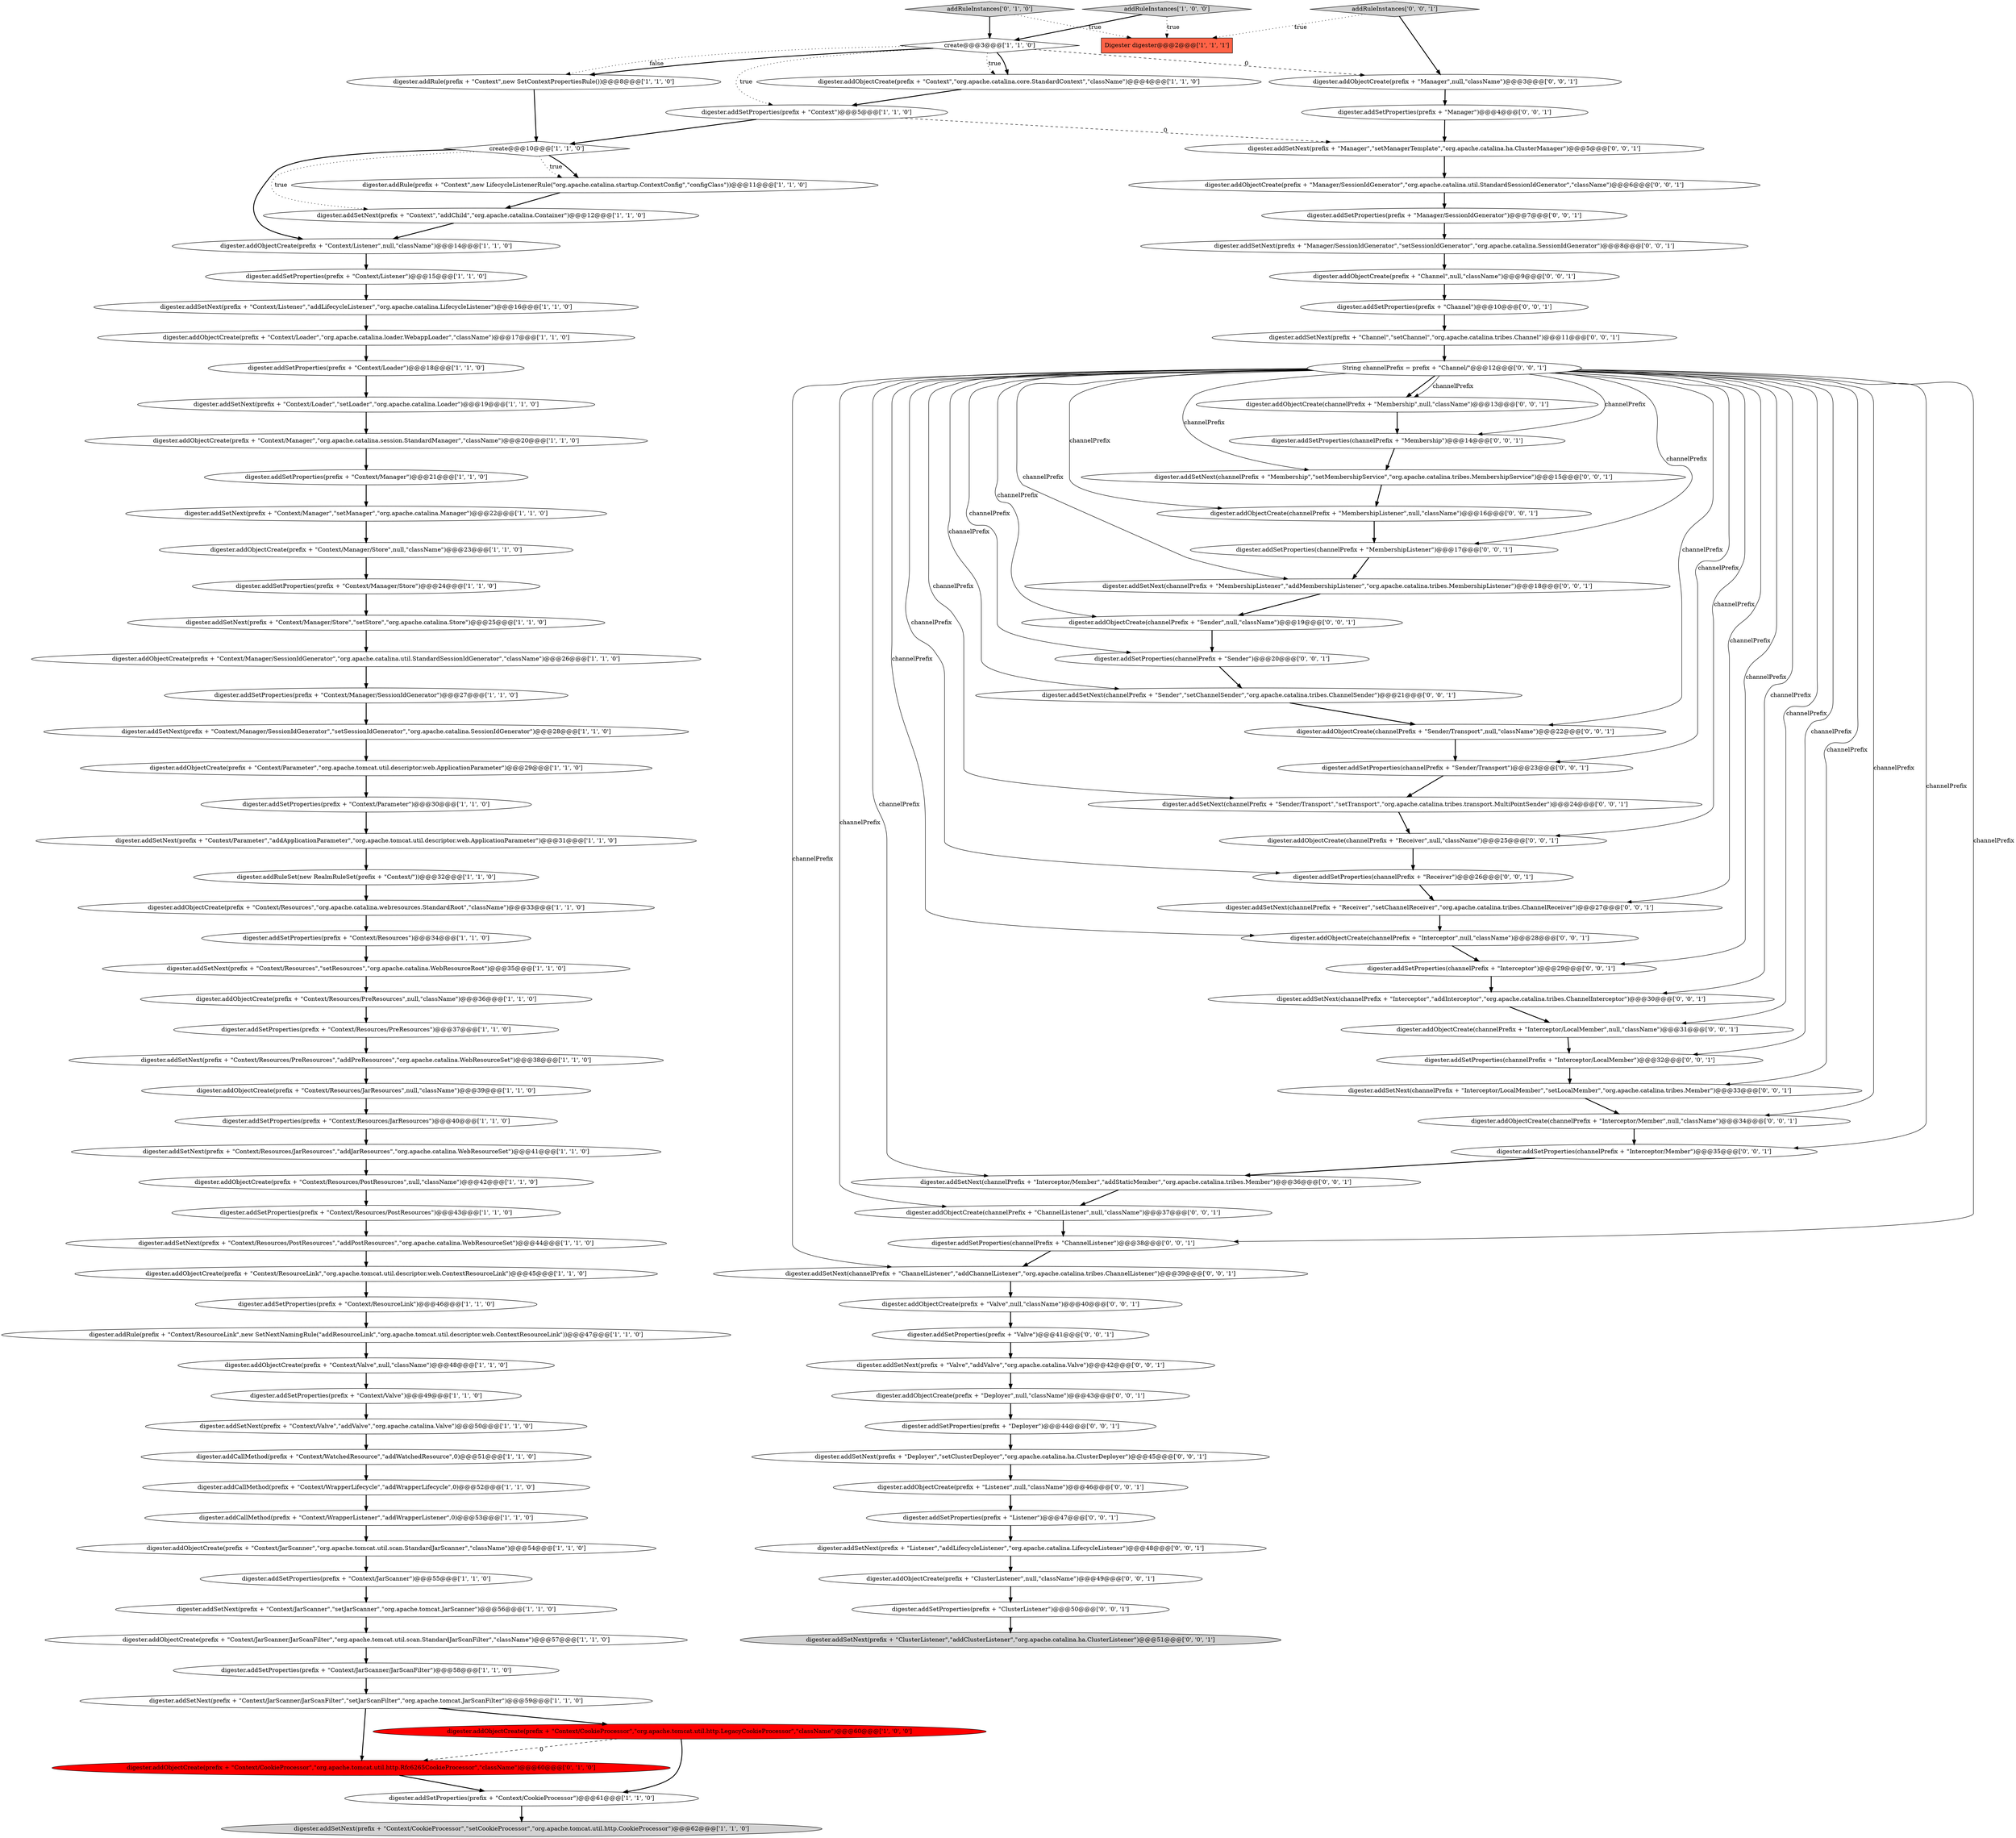 digraph {
29 [style = filled, label = "digester.addCallMethod(prefix + \"Context/WatchedResource\",\"addWatchedResource\",0)@@@51@@@['1', '1', '0']", fillcolor = white, shape = ellipse image = "AAA0AAABBB1BBB"];
106 [style = filled, label = "digester.addObjectCreate(channelPrefix + \"Interceptor/LocalMember\",null,\"className\")@@@31@@@['0', '0', '1']", fillcolor = white, shape = ellipse image = "AAA0AAABBB3BBB"];
36 [style = filled, label = "digester.addRule(prefix + \"Context\",new SetContextPropertiesRule())@@@8@@@['1', '1', '0']", fillcolor = white, shape = ellipse image = "AAA0AAABBB1BBB"];
74 [style = filled, label = "digester.addSetNext(prefix + \"Deployer\",\"setClusterDeployer\",\"org.apache.catalina.ha.ClusterDeployer\")@@@45@@@['0', '0', '1']", fillcolor = white, shape = ellipse image = "AAA0AAABBB3BBB"];
103 [style = filled, label = "digester.addObjectCreate(prefix + \"Listener\",null,\"className\")@@@46@@@['0', '0', '1']", fillcolor = white, shape = ellipse image = "AAA0AAABBB3BBB"];
15 [style = filled, label = "digester.addSetProperties(prefix + \"Context/Loader\")@@@18@@@['1', '1', '0']", fillcolor = white, shape = ellipse image = "AAA0AAABBB1BBB"];
100 [style = filled, label = "digester.addObjectCreate(channelPrefix + \"ChannelListener\",null,\"className\")@@@37@@@['0', '0', '1']", fillcolor = white, shape = ellipse image = "AAA0AAABBB3BBB"];
109 [style = filled, label = "digester.addSetNext(channelPrefix + \"Interceptor/Member\",\"addStaticMember\",\"org.apache.catalina.tribes.Member\")@@@36@@@['0', '0', '1']", fillcolor = white, shape = ellipse image = "AAA0AAABBB3BBB"];
99 [style = filled, label = "digester.addObjectCreate(prefix + \"ClusterListener\",null,\"className\")@@@49@@@['0', '0', '1']", fillcolor = white, shape = ellipse image = "AAA0AAABBB3BBB"];
55 [style = filled, label = "digester.addSetProperties(prefix + \"Context/Valve\")@@@49@@@['1', '1', '0']", fillcolor = white, shape = ellipse image = "AAA0AAABBB1BBB"];
86 [style = filled, label = "digester.addSetProperties(prefix + \"Channel\")@@@10@@@['0', '0', '1']", fillcolor = white, shape = ellipse image = "AAA0AAABBB3BBB"];
53 [style = filled, label = "digester.addObjectCreate(prefix + \"Context/Resources\",\"org.apache.catalina.webresources.StandardRoot\",\"className\")@@@33@@@['1', '1', '0']", fillcolor = white, shape = ellipse image = "AAA0AAABBB1BBB"];
93 [style = filled, label = "digester.addObjectCreate(channelPrefix + \"Interceptor\",null,\"className\")@@@28@@@['0', '0', '1']", fillcolor = white, shape = ellipse image = "AAA0AAABBB3BBB"];
82 [style = filled, label = "digester.addObjectCreate(channelPrefix + \"Membership\",null,\"className\")@@@13@@@['0', '0', '1']", fillcolor = white, shape = ellipse image = "AAA0AAABBB3BBB"];
108 [style = filled, label = "digester.addSetProperties(prefix + \"Listener\")@@@47@@@['0', '0', '1']", fillcolor = white, shape = ellipse image = "AAA0AAABBB3BBB"];
44 [style = filled, label = "digester.addSetNext(prefix + \"Context/JarScanner\",\"setJarScanner\",\"org.apache.tomcat.JarScanner\")@@@56@@@['1', '1', '0']", fillcolor = white, shape = ellipse image = "AAA0AAABBB1BBB"];
73 [style = filled, label = "digester.addSetNext(prefix + \"Valve\",\"addValve\",\"org.apache.catalina.Valve\")@@@42@@@['0', '0', '1']", fillcolor = white, shape = ellipse image = "AAA0AAABBB3BBB"];
94 [style = filled, label = "digester.addSetProperties(prefix + \"Deployer\")@@@44@@@['0', '0', '1']", fillcolor = white, shape = ellipse image = "AAA0AAABBB3BBB"];
79 [style = filled, label = "digester.addSetProperties(channelPrefix + \"Receiver\")@@@26@@@['0', '0', '1']", fillcolor = white, shape = ellipse image = "AAA0AAABBB3BBB"];
25 [style = filled, label = "digester.addSetNext(prefix + \"Context/Resources/JarResources\",\"addJarResources\",\"org.apache.catalina.WebResourceSet\")@@@41@@@['1', '1', '0']", fillcolor = white, shape = ellipse image = "AAA0AAABBB1BBB"];
22 [style = filled, label = "digester.addSetNext(prefix + \"Context/Manager/Store\",\"setStore\",\"org.apache.catalina.Store\")@@@25@@@['1', '1', '0']", fillcolor = white, shape = ellipse image = "AAA0AAABBB1BBB"];
41 [style = filled, label = "digester.addObjectCreate(prefix + \"Context/JarScanner/JarScanFilter\",\"org.apache.tomcat.util.scan.StandardJarScanFilter\",\"className\")@@@57@@@['1', '1', '0']", fillcolor = white, shape = ellipse image = "AAA0AAABBB1BBB"];
20 [style = filled, label = "digester.addRule(prefix + \"Context/ResourceLink\",new SetNextNamingRule(\"addResourceLink\",\"org.apache.tomcat.util.descriptor.web.ContextResourceLink\"))@@@47@@@['1', '1', '0']", fillcolor = white, shape = ellipse image = "AAA0AAABBB1BBB"];
2 [style = filled, label = "digester.addSetProperties(prefix + \"Context/JarScanner\")@@@55@@@['1', '1', '0']", fillcolor = white, shape = ellipse image = "AAA0AAABBB1BBB"];
39 [style = filled, label = "digester.addSetProperties(prefix + \"Context/CookieProcessor\")@@@61@@@['1', '1', '0']", fillcolor = white, shape = ellipse image = "AAA0AAABBB1BBB"];
4 [style = filled, label = "digester.addObjectCreate(prefix + \"Context/Manager/Store\",null,\"className\")@@@23@@@['1', '1', '0']", fillcolor = white, shape = ellipse image = "AAA0AAABBB1BBB"];
91 [style = filled, label = "digester.addObjectCreate(prefix + \"Channel\",null,\"className\")@@@9@@@['0', '0', '1']", fillcolor = white, shape = ellipse image = "AAA0AAABBB3BBB"];
52 [style = filled, label = "digester.addObjectCreate(prefix + \"Context/Parameter\",\"org.apache.tomcat.util.descriptor.web.ApplicationParameter\")@@@29@@@['1', '1', '0']", fillcolor = white, shape = ellipse image = "AAA0AAABBB1BBB"];
51 [style = filled, label = "digester.addSetProperties(prefix + \"Context/Manager\")@@@21@@@['1', '1', '0']", fillcolor = white, shape = ellipse image = "AAA0AAABBB1BBB"];
17 [style = filled, label = "digester.addSetNext(prefix + \"Context/Parameter\",\"addApplicationParameter\",\"org.apache.tomcat.util.descriptor.web.ApplicationParameter\")@@@31@@@['1', '1', '0']", fillcolor = white, shape = ellipse image = "AAA0AAABBB1BBB"];
90 [style = filled, label = "digester.addSetProperties(channelPrefix + \"Interceptor\")@@@29@@@['0', '0', '1']", fillcolor = white, shape = ellipse image = "AAA0AAABBB3BBB"];
11 [style = filled, label = "digester.addObjectCreate(prefix + \"Context/Manager/SessionIdGenerator\",\"org.apache.catalina.util.StandardSessionIdGenerator\",\"className\")@@@26@@@['1', '1', '0']", fillcolor = white, shape = ellipse image = "AAA0AAABBB1BBB"];
1 [style = filled, label = "digester.addObjectCreate(prefix + \"Context/ResourceLink\",\"org.apache.tomcat.util.descriptor.web.ContextResourceLink\")@@@45@@@['1', '1', '0']", fillcolor = white, shape = ellipse image = "AAA0AAABBB1BBB"];
23 [style = filled, label = "digester.addObjectCreate(prefix + \"Context/Listener\",null,\"className\")@@@14@@@['1', '1', '0']", fillcolor = white, shape = ellipse image = "AAA0AAABBB1BBB"];
43 [style = filled, label = "digester.addObjectCreate(prefix + \"Context/Resources/JarResources\",null,\"className\")@@@39@@@['1', '1', '0']", fillcolor = white, shape = ellipse image = "AAA0AAABBB1BBB"];
81 [style = filled, label = "digester.addSetNext(channelPrefix + \"Interceptor\",\"addInterceptor\",\"org.apache.catalina.tribes.ChannelInterceptor\")@@@30@@@['0', '0', '1']", fillcolor = white, shape = ellipse image = "AAA0AAABBB3BBB"];
10 [style = filled, label = "digester.addSetNext(prefix + \"Context\",\"addChild\",\"org.apache.catalina.Container\")@@@12@@@['1', '1', '0']", fillcolor = white, shape = ellipse image = "AAA0AAABBB1BBB"];
46 [style = filled, label = "digester.addSetNext(prefix + \"Context/Resources\",\"setResources\",\"org.apache.catalina.WebResourceRoot\")@@@35@@@['1', '1', '0']", fillcolor = white, shape = ellipse image = "AAA0AAABBB1BBB"];
64 [style = filled, label = "digester.addSetProperties(prefix + \"Manager\")@@@4@@@['0', '0', '1']", fillcolor = white, shape = ellipse image = "AAA0AAABBB3BBB"];
31 [style = filled, label = "digester.addSetNext(prefix + \"Context/Resources/PreResources\",\"addPreResources\",\"org.apache.catalina.WebResourceSet\")@@@38@@@['1', '1', '0']", fillcolor = white, shape = ellipse image = "AAA0AAABBB1BBB"];
28 [style = filled, label = "create@@@3@@@['1', '1', '0']", fillcolor = white, shape = diamond image = "AAA0AAABBB1BBB"];
72 [style = filled, label = "digester.addObjectCreate(prefix + \"Manager/SessionIdGenerator\",\"org.apache.catalina.util.StandardSessionIdGenerator\",\"className\")@@@6@@@['0', '0', '1']", fillcolor = white, shape = ellipse image = "AAA0AAABBB3BBB"];
14 [style = filled, label = "addRuleInstances['1', '0', '0']", fillcolor = lightgray, shape = diamond image = "AAA0AAABBB1BBB"];
75 [style = filled, label = "digester.addObjectCreate(channelPrefix + \"Interceptor/Member\",null,\"className\")@@@34@@@['0', '0', '1']", fillcolor = white, shape = ellipse image = "AAA0AAABBB3BBB"];
56 [style = filled, label = "digester.addSetProperties(prefix + \"Context/Resources\")@@@34@@@['1', '1', '0']", fillcolor = white, shape = ellipse image = "AAA0AAABBB1BBB"];
3 [style = filled, label = "digester.addSetProperties(prefix + \"Context/Manager/SessionIdGenerator\")@@@27@@@['1', '1', '0']", fillcolor = white, shape = ellipse image = "AAA0AAABBB1BBB"];
40 [style = filled, label = "digester.addSetProperties(prefix + \"Context/Resources/PostResources\")@@@43@@@['1', '1', '0']", fillcolor = white, shape = ellipse image = "AAA0AAABBB1BBB"];
21 [style = filled, label = "digester.addSetProperties(prefix + \"Context/JarScanner/JarScanFilter\")@@@58@@@['1', '1', '0']", fillcolor = white, shape = ellipse image = "AAA0AAABBB1BBB"];
42 [style = filled, label = "digester.addSetNext(prefix + \"Context/Listener\",\"addLifecycleListener\",\"org.apache.catalina.LifecycleListener\")@@@16@@@['1', '1', '0']", fillcolor = white, shape = ellipse image = "AAA0AAABBB1BBB"];
57 [style = filled, label = "digester.addSetProperties(prefix + \"Context/Listener\")@@@15@@@['1', '1', '0']", fillcolor = white, shape = ellipse image = "AAA0AAABBB1BBB"];
27 [style = filled, label = "digester.addObjectCreate(prefix + \"Context/Resources/PreResources\",null,\"className\")@@@36@@@['1', '1', '0']", fillcolor = white, shape = ellipse image = "AAA0AAABBB1BBB"];
84 [style = filled, label = "digester.addSetNext(prefix + \"Manager\",\"setManagerTemplate\",\"org.apache.catalina.ha.ClusterManager\")@@@5@@@['0', '0', '1']", fillcolor = white, shape = ellipse image = "AAA0AAABBB3BBB"];
26 [style = filled, label = "digester.addRule(prefix + \"Context\",new LifecycleListenerRule(\"org.apache.catalina.startup.ContextConfig\",\"configClass\"))@@@11@@@['1', '1', '0']", fillcolor = white, shape = ellipse image = "AAA0AAABBB1BBB"];
70 [style = filled, label = "digester.addSetNext(channelPrefix + \"Sender/Transport\",\"setTransport\",\"org.apache.catalina.tribes.transport.MultiPointSender\")@@@24@@@['0', '0', '1']", fillcolor = white, shape = ellipse image = "AAA0AAABBB3BBB"];
63 [style = filled, label = "digester.addObjectCreate(channelPrefix + \"Sender/Transport\",null,\"className\")@@@22@@@['0', '0', '1']", fillcolor = white, shape = ellipse image = "AAA0AAABBB3BBB"];
18 [style = filled, label = "digester.addCallMethod(prefix + \"Context/WrapperLifecycle\",\"addWrapperLifecycle\",0)@@@52@@@['1', '1', '0']", fillcolor = white, shape = ellipse image = "AAA0AAABBB1BBB"];
78 [style = filled, label = "digester.addObjectCreate(channelPrefix + \"MembershipListener\",null,\"className\")@@@16@@@['0', '0', '1']", fillcolor = white, shape = ellipse image = "AAA0AAABBB3BBB"];
83 [style = filled, label = "digester.addSetProperties(channelPrefix + \"Interceptor/Member\")@@@35@@@['0', '0', '1']", fillcolor = white, shape = ellipse image = "AAA0AAABBB3BBB"];
85 [style = filled, label = "digester.addSetNext(channelPrefix + \"Sender\",\"setChannelSender\",\"org.apache.catalina.tribes.ChannelSender\")@@@21@@@['0', '0', '1']", fillcolor = white, shape = ellipse image = "AAA0AAABBB3BBB"];
12 [style = filled, label = "digester.addSetProperties(prefix + \"Context\")@@@5@@@['1', '1', '0']", fillcolor = white, shape = ellipse image = "AAA0AAABBB1BBB"];
8 [style = filled, label = "digester.addSetNext(prefix + \"Context/CookieProcessor\",\"setCookieProcessor\",\"org.apache.tomcat.util.http.CookieProcessor\")@@@62@@@['1', '1', '0']", fillcolor = lightgray, shape = ellipse image = "AAA0AAABBB1BBB"];
16 [style = filled, label = "digester.addSetNext(prefix + \"Context/Manager/SessionIdGenerator\",\"setSessionIdGenerator\",\"org.apache.catalina.SessionIdGenerator\")@@@28@@@['1', '1', '0']", fillcolor = white, shape = ellipse image = "AAA0AAABBB1BBB"];
35 [style = filled, label = "digester.addRuleSet(new RealmRuleSet(prefix + \"Context/\"))@@@32@@@['1', '1', '0']", fillcolor = white, shape = ellipse image = "AAA0AAABBB1BBB"];
68 [style = filled, label = "digester.addSetProperties(channelPrefix + \"Interceptor/LocalMember\")@@@32@@@['0', '0', '1']", fillcolor = white, shape = ellipse image = "AAA0AAABBB3BBB"];
7 [style = filled, label = "digester.addSetProperties(prefix + \"Context/Parameter\")@@@30@@@['1', '1', '0']", fillcolor = white, shape = ellipse image = "AAA0AAABBB1BBB"];
37 [style = filled, label = "digester.addSetNext(prefix + \"Context/Valve\",\"addValve\",\"org.apache.catalina.Valve\")@@@50@@@['1', '1', '0']", fillcolor = white, shape = ellipse image = "AAA0AAABBB1BBB"];
96 [style = filled, label = "addRuleInstances['0', '0', '1']", fillcolor = lightgray, shape = diamond image = "AAA0AAABBB3BBB"];
98 [style = filled, label = "digester.addObjectCreate(prefix + \"Valve\",null,\"className\")@@@40@@@['0', '0', '1']", fillcolor = white, shape = ellipse image = "AAA0AAABBB3BBB"];
9 [style = filled, label = "digester.addSetProperties(prefix + \"Context/Manager/Store\")@@@24@@@['1', '1', '0']", fillcolor = white, shape = ellipse image = "AAA0AAABBB1BBB"];
47 [style = filled, label = "digester.addSetNext(prefix + \"Context/Resources/PostResources\",\"addPostResources\",\"org.apache.catalina.WebResourceSet\")@@@44@@@['1', '1', '0']", fillcolor = white, shape = ellipse image = "AAA0AAABBB1BBB"];
38 [style = filled, label = "digester.addCallMethod(prefix + \"Context/WrapperListener\",\"addWrapperListener\",0)@@@53@@@['1', '1', '0']", fillcolor = white, shape = ellipse image = "AAA0AAABBB1BBB"];
45 [style = filled, label = "Digester digester@@@2@@@['1', '1', '1']", fillcolor = tomato, shape = box image = "AAA0AAABBB1BBB"];
54 [style = filled, label = "digester.addObjectCreate(prefix + \"Context\",\"org.apache.catalina.core.StandardContext\",\"className\")@@@4@@@['1', '1', '0']", fillcolor = white, shape = ellipse image = "AAA0AAABBB1BBB"];
101 [style = filled, label = "digester.addSetNext(channelPrefix + \"Interceptor/LocalMember\",\"setLocalMember\",\"org.apache.catalina.tribes.Member\")@@@33@@@['0', '0', '1']", fillcolor = white, shape = ellipse image = "AAA0AAABBB3BBB"];
62 [style = filled, label = "String channelPrefix = prefix + \"Channel/\"@@@12@@@['0', '0', '1']", fillcolor = white, shape = ellipse image = "AAA0AAABBB3BBB"];
6 [style = filled, label = "digester.addSetNext(prefix + \"Context/Manager\",\"setManager\",\"org.apache.catalina.Manager\")@@@22@@@['1', '1', '0']", fillcolor = white, shape = ellipse image = "AAA0AAABBB1BBB"];
61 [style = filled, label = "digester.addSetProperties(channelPrefix + \"ChannelListener\")@@@38@@@['0', '0', '1']", fillcolor = white, shape = ellipse image = "AAA0AAABBB3BBB"];
66 [style = filled, label = "digester.addSetProperties(prefix + \"ClusterListener\")@@@50@@@['0', '0', '1']", fillcolor = white, shape = ellipse image = "AAA0AAABBB3BBB"];
77 [style = filled, label = "digester.addSetProperties(channelPrefix + \"Membership\")@@@14@@@['0', '0', '1']", fillcolor = white, shape = ellipse image = "AAA0AAABBB3BBB"];
88 [style = filled, label = "digester.addSetProperties(prefix + \"Manager/SessionIdGenerator\")@@@7@@@['0', '0', '1']", fillcolor = white, shape = ellipse image = "AAA0AAABBB3BBB"];
95 [style = filled, label = "digester.addSetNext(channelPrefix + \"MembershipListener\",\"addMembershipListener\",\"org.apache.catalina.tribes.MembershipListener\")@@@18@@@['0', '0', '1']", fillcolor = white, shape = ellipse image = "AAA0AAABBB3BBB"];
5 [style = filled, label = "digester.addObjectCreate(prefix + \"Context/JarScanner\",\"org.apache.tomcat.util.scan.StandardJarScanner\",\"className\")@@@54@@@['1', '1', '0']", fillcolor = white, shape = ellipse image = "AAA0AAABBB1BBB"];
67 [style = filled, label = "digester.addObjectCreate(prefix + \"Manager\",null,\"className\")@@@3@@@['0', '0', '1']", fillcolor = white, shape = ellipse image = "AAA0AAABBB3BBB"];
102 [style = filled, label = "digester.addSetProperties(prefix + \"Valve\")@@@41@@@['0', '0', '1']", fillcolor = white, shape = ellipse image = "AAA0AAABBB3BBB"];
80 [style = filled, label = "digester.addSetNext(prefix + \"Channel\",\"setChannel\",\"org.apache.catalina.tribes.Channel\")@@@11@@@['0', '0', '1']", fillcolor = white, shape = ellipse image = "AAA0AAABBB3BBB"];
32 [style = filled, label = "digester.addObjectCreate(prefix + \"Context/Resources/PostResources\",null,\"className\")@@@42@@@['1', '1', '0']", fillcolor = white, shape = ellipse image = "AAA0AAABBB1BBB"];
19 [style = filled, label = "digester.addSetProperties(prefix + \"Context/Resources/PreResources\")@@@37@@@['1', '1', '0']", fillcolor = white, shape = ellipse image = "AAA0AAABBB1BBB"];
105 [style = filled, label = "digester.addSetNext(channelPrefix + \"ChannelListener\",\"addChannelListener\",\"org.apache.catalina.tribes.ChannelListener\")@@@39@@@['0', '0', '1']", fillcolor = white, shape = ellipse image = "AAA0AAABBB3BBB"];
50 [style = filled, label = "digester.addObjectCreate(prefix + \"Context/Loader\",\"org.apache.catalina.loader.WebappLoader\",\"className\")@@@17@@@['1', '1', '0']", fillcolor = white, shape = ellipse image = "AAA0AAABBB1BBB"];
0 [style = filled, label = "digester.addSetProperties(prefix + \"Context/Resources/JarResources\")@@@40@@@['1', '1', '0']", fillcolor = white, shape = ellipse image = "AAA0AAABBB1BBB"];
104 [style = filled, label = "digester.addSetNext(channelPrefix + \"Receiver\",\"setChannelReceiver\",\"org.apache.catalina.tribes.ChannelReceiver\")@@@27@@@['0', '0', '1']", fillcolor = white, shape = ellipse image = "AAA0AAABBB3BBB"];
30 [style = filled, label = "digester.addSetNext(prefix + \"Context/Loader\",\"setLoader\",\"org.apache.catalina.Loader\")@@@19@@@['1', '1', '0']", fillcolor = white, shape = ellipse image = "AAA0AAABBB1BBB"];
97 [style = filled, label = "digester.addSetNext(channelPrefix + \"Membership\",\"setMembershipService\",\"org.apache.catalina.tribes.MembershipService\")@@@15@@@['0', '0', '1']", fillcolor = white, shape = ellipse image = "AAA0AAABBB3BBB"];
71 [style = filled, label = "digester.addObjectCreate(channelPrefix + \"Receiver\",null,\"className\")@@@25@@@['0', '0', '1']", fillcolor = white, shape = ellipse image = "AAA0AAABBB3BBB"];
92 [style = filled, label = "digester.addSetNext(prefix + \"Manager/SessionIdGenerator\",\"setSessionIdGenerator\",\"org.apache.catalina.SessionIdGenerator\")@@@8@@@['0', '0', '1']", fillcolor = white, shape = ellipse image = "AAA0AAABBB3BBB"];
89 [style = filled, label = "digester.addObjectCreate(prefix + \"Deployer\",null,\"className\")@@@43@@@['0', '0', '1']", fillcolor = white, shape = ellipse image = "AAA0AAABBB3BBB"];
34 [style = filled, label = "digester.addObjectCreate(prefix + \"Context/Valve\",null,\"className\")@@@48@@@['1', '1', '0']", fillcolor = white, shape = ellipse image = "AAA0AAABBB1BBB"];
24 [style = filled, label = "digester.addObjectCreate(prefix + \"Context/Manager\",\"org.apache.catalina.session.StandardManager\",\"className\")@@@20@@@['1', '1', '0']", fillcolor = white, shape = ellipse image = "AAA0AAABBB1BBB"];
69 [style = filled, label = "digester.addSetProperties(channelPrefix + \"Sender\")@@@20@@@['0', '0', '1']", fillcolor = white, shape = ellipse image = "AAA0AAABBB3BBB"];
58 [style = filled, label = "digester.addObjectCreate(prefix + \"Context/CookieProcessor\",\"org.apache.tomcat.util.http.Rfc6265CookieProcessor\",\"className\")@@@60@@@['0', '1', '0']", fillcolor = red, shape = ellipse image = "AAA1AAABBB2BBB"];
87 [style = filled, label = "digester.addSetProperties(channelPrefix + \"MembershipListener\")@@@17@@@['0', '0', '1']", fillcolor = white, shape = ellipse image = "AAA0AAABBB3BBB"];
13 [style = filled, label = "digester.addSetProperties(prefix + \"Context/ResourceLink\")@@@46@@@['1', '1', '0']", fillcolor = white, shape = ellipse image = "AAA0AAABBB1BBB"];
76 [style = filled, label = "digester.addObjectCreate(channelPrefix + \"Sender\",null,\"className\")@@@19@@@['0', '0', '1']", fillcolor = white, shape = ellipse image = "AAA0AAABBB3BBB"];
59 [style = filled, label = "addRuleInstances['0', '1', '0']", fillcolor = lightgray, shape = diamond image = "AAA0AAABBB2BBB"];
65 [style = filled, label = "digester.addSetProperties(channelPrefix + \"Sender/Transport\")@@@23@@@['0', '0', '1']", fillcolor = white, shape = ellipse image = "AAA0AAABBB3BBB"];
33 [style = filled, label = "digester.addSetNext(prefix + \"Context/JarScanner/JarScanFilter\",\"setJarScanFilter\",\"org.apache.tomcat.JarScanFilter\")@@@59@@@['1', '1', '0']", fillcolor = white, shape = ellipse image = "AAA0AAABBB1BBB"];
48 [style = filled, label = "digester.addObjectCreate(prefix + \"Context/CookieProcessor\",\"org.apache.tomcat.util.http.LegacyCookieProcessor\",\"className\")@@@60@@@['1', '0', '0']", fillcolor = red, shape = ellipse image = "AAA1AAABBB1BBB"];
107 [style = filled, label = "digester.addSetNext(prefix + \"ClusterListener\",\"addClusterListener\",\"org.apache.catalina.ha.ClusterListener\")@@@51@@@['0', '0', '1']", fillcolor = lightgray, shape = ellipse image = "AAA0AAABBB3BBB"];
49 [style = filled, label = "create@@@10@@@['1', '1', '0']", fillcolor = white, shape = diamond image = "AAA0AAABBB1BBB"];
60 [style = filled, label = "digester.addSetNext(prefix + \"Listener\",\"addLifecycleListener\",\"org.apache.catalina.LifecycleListener\")@@@48@@@['0', '0', '1']", fillcolor = white, shape = ellipse image = "AAA0AAABBB3BBB"];
68->101 [style = bold, label=""];
75->83 [style = bold, label=""];
62->77 [style = solid, label="channelPrefix"];
77->97 [style = bold, label=""];
16->52 [style = bold, label=""];
26->10 [style = bold, label=""];
62->83 [style = solid, label="channelPrefix"];
14->45 [style = dotted, label="true"];
66->107 [style = bold, label=""];
103->108 [style = bold, label=""];
14->28 [style = bold, label=""];
89->94 [style = bold, label=""];
12->84 [style = dashed, label="0"];
3->16 [style = bold, label=""];
91->86 [style = bold, label=""];
74->103 [style = bold, label=""];
1->13 [style = bold, label=""];
62->106 [style = solid, label="channelPrefix"];
48->39 [style = bold, label=""];
23->57 [style = bold, label=""];
29->18 [style = bold, label=""];
62->93 [style = solid, label="channelPrefix"];
62->68 [style = solid, label="channelPrefix"];
70->71 [style = bold, label=""];
0->25 [style = bold, label=""];
2->44 [style = bold, label=""];
40->47 [style = bold, label=""];
33->48 [style = bold, label=""];
43->0 [style = bold, label=""];
27->19 [style = bold, label=""];
108->60 [style = bold, label=""];
48->58 [style = dashed, label="0"];
55->37 [style = bold, label=""];
17->35 [style = bold, label=""];
64->84 [style = bold, label=""];
18->38 [style = bold, label=""];
62->70 [style = solid, label="channelPrefix"];
73->89 [style = bold, label=""];
28->36 [style = bold, label=""];
67->64 [style = bold, label=""];
93->90 [style = bold, label=""];
62->82 [style = bold, label=""];
20->34 [style = bold, label=""];
41->21 [style = bold, label=""];
54->12 [style = bold, label=""];
71->79 [style = bold, label=""];
39->8 [style = bold, label=""];
85->63 [style = bold, label=""];
37->29 [style = bold, label=""];
28->54 [style = bold, label=""];
56->46 [style = bold, label=""];
62->63 [style = solid, label="channelPrefix"];
87->95 [style = bold, label=""];
84->72 [style = bold, label=""];
58->39 [style = bold, label=""];
49->10 [style = dotted, label="true"];
6->4 [style = bold, label=""];
101->75 [style = bold, label=""];
100->61 [style = bold, label=""];
62->101 [style = solid, label="channelPrefix"];
36->49 [style = bold, label=""];
62->87 [style = solid, label="channelPrefix"];
44->41 [style = bold, label=""];
28->36 [style = dotted, label="false"];
53->56 [style = bold, label=""];
52->7 [style = bold, label=""];
28->67 [style = dashed, label="0"];
59->28 [style = bold, label=""];
62->81 [style = solid, label="channelPrefix"];
102->73 [style = bold, label=""];
33->58 [style = bold, label=""];
22->11 [style = bold, label=""];
62->65 [style = solid, label="channelPrefix"];
105->98 [style = bold, label=""];
62->105 [style = solid, label="channelPrefix"];
47->1 [style = bold, label=""];
9->22 [style = bold, label=""];
62->97 [style = solid, label="channelPrefix"];
4->9 [style = bold, label=""];
38->5 [style = bold, label=""];
62->100 [style = solid, label="channelPrefix"];
30->24 [style = bold, label=""];
24->51 [style = bold, label=""];
94->74 [style = bold, label=""];
7->17 [style = bold, label=""];
63->65 [style = bold, label=""];
104->93 [style = bold, label=""];
82->77 [style = bold, label=""];
62->90 [style = solid, label="channelPrefix"];
95->76 [style = bold, label=""];
78->87 [style = bold, label=""];
80->62 [style = bold, label=""];
79->104 [style = bold, label=""];
34->55 [style = bold, label=""];
49->23 [style = bold, label=""];
51->6 [style = bold, label=""];
62->76 [style = solid, label="channelPrefix"];
12->49 [style = bold, label=""];
81->106 [style = bold, label=""];
106->68 [style = bold, label=""];
60->99 [style = bold, label=""];
62->109 [style = solid, label="channelPrefix"];
92->91 [style = bold, label=""];
11->3 [style = bold, label=""];
10->23 [style = bold, label=""];
32->40 [style = bold, label=""];
72->88 [style = bold, label=""];
69->85 [style = bold, label=""];
98->102 [style = bold, label=""];
31->43 [style = bold, label=""];
49->26 [style = dotted, label="true"];
62->104 [style = solid, label="channelPrefix"];
50->15 [style = bold, label=""];
62->69 [style = solid, label="channelPrefix"];
83->109 [style = bold, label=""];
35->53 [style = bold, label=""];
28->12 [style = dotted, label="true"];
97->78 [style = bold, label=""];
62->71 [style = solid, label="channelPrefix"];
57->42 [style = bold, label=""];
42->50 [style = bold, label=""];
61->105 [style = bold, label=""];
65->70 [style = bold, label=""];
96->45 [style = dotted, label="true"];
19->31 [style = bold, label=""];
99->66 [style = bold, label=""];
62->79 [style = solid, label="channelPrefix"];
21->33 [style = bold, label=""];
59->45 [style = dotted, label="true"];
62->95 [style = solid, label="channelPrefix"];
25->32 [style = bold, label=""];
62->78 [style = solid, label="channelPrefix"];
28->54 [style = dotted, label="true"];
62->85 [style = solid, label="channelPrefix"];
15->30 [style = bold, label=""];
88->92 [style = bold, label=""];
62->61 [style = solid, label="channelPrefix"];
62->75 [style = solid, label="channelPrefix"];
90->81 [style = bold, label=""];
5->2 [style = bold, label=""];
96->67 [style = bold, label=""];
109->100 [style = bold, label=""];
46->27 [style = bold, label=""];
76->69 [style = bold, label=""];
86->80 [style = bold, label=""];
49->26 [style = bold, label=""];
62->82 [style = solid, label="channelPrefix"];
13->20 [style = bold, label=""];
}
